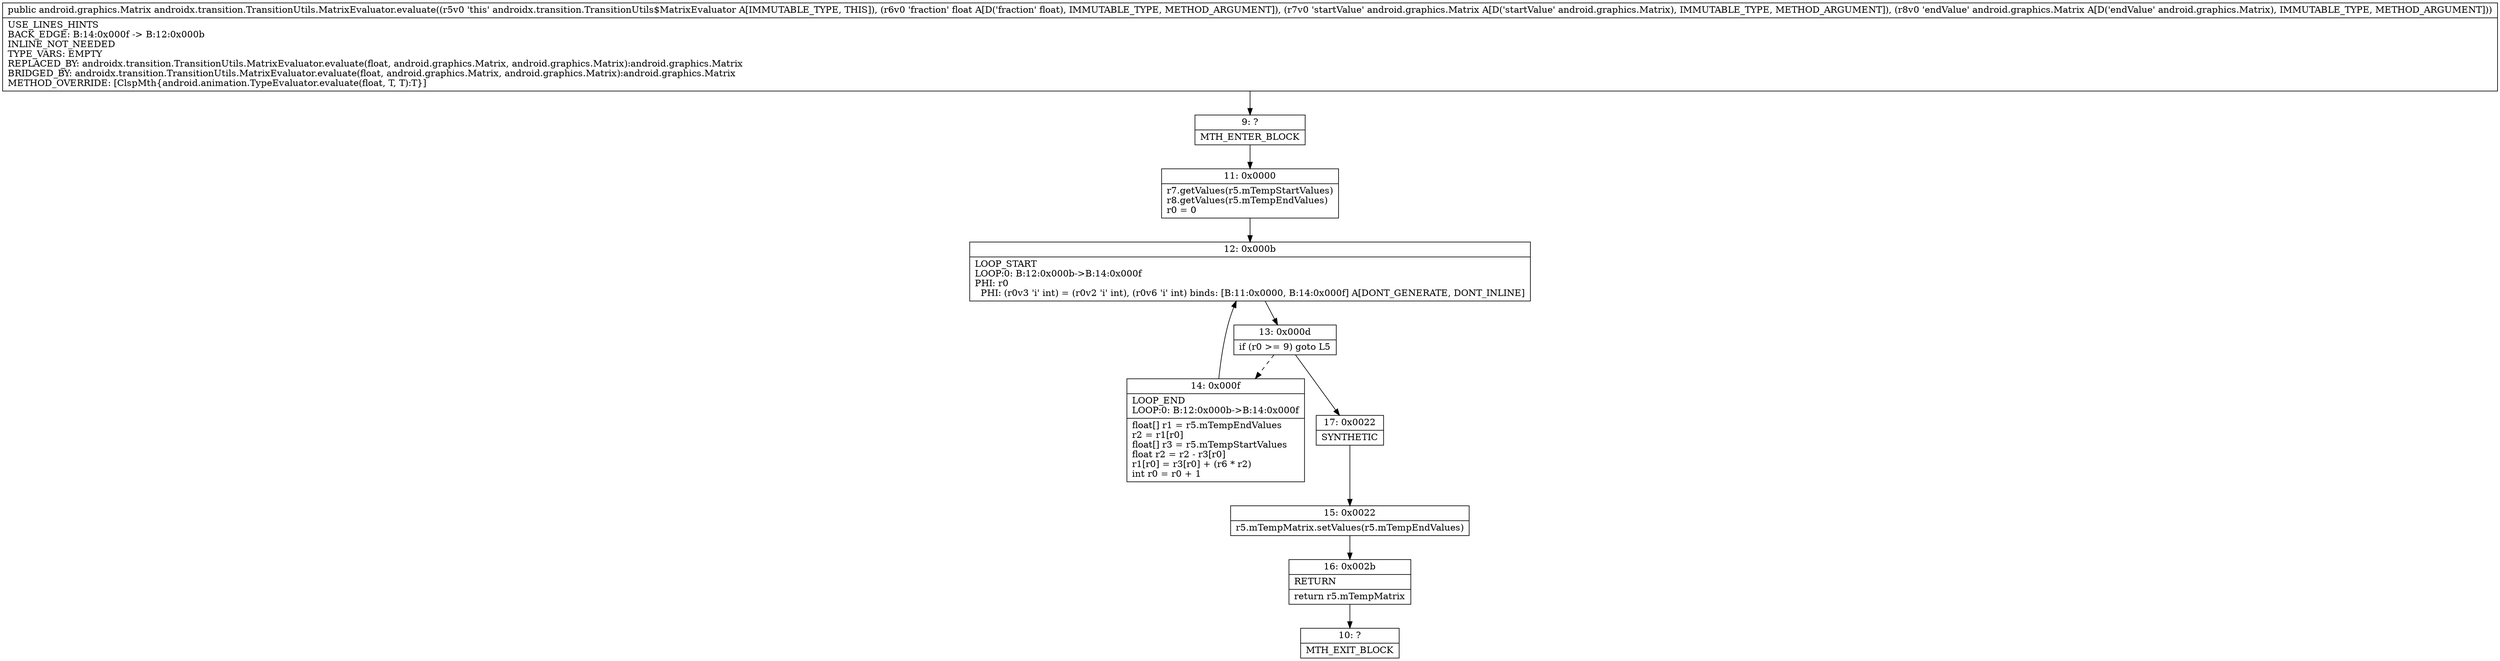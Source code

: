 digraph "CFG forandroidx.transition.TransitionUtils.MatrixEvaluator.evaluate(FLandroid\/graphics\/Matrix;Landroid\/graphics\/Matrix;)Landroid\/graphics\/Matrix;" {
Node_9 [shape=record,label="{9\:\ ?|MTH_ENTER_BLOCK\l}"];
Node_11 [shape=record,label="{11\:\ 0x0000|r7.getValues(r5.mTempStartValues)\lr8.getValues(r5.mTempEndValues)\lr0 = 0\l}"];
Node_12 [shape=record,label="{12\:\ 0x000b|LOOP_START\lLOOP:0: B:12:0x000b\-\>B:14:0x000f\lPHI: r0 \l  PHI: (r0v3 'i' int) = (r0v2 'i' int), (r0v6 'i' int) binds: [B:11:0x0000, B:14:0x000f] A[DONT_GENERATE, DONT_INLINE]\l}"];
Node_13 [shape=record,label="{13\:\ 0x000d|if (r0 \>= 9) goto L5\l}"];
Node_14 [shape=record,label="{14\:\ 0x000f|LOOP_END\lLOOP:0: B:12:0x000b\-\>B:14:0x000f\l|float[] r1 = r5.mTempEndValues\lr2 = r1[r0]\lfloat[] r3 = r5.mTempStartValues\lfloat r2 = r2 \- r3[r0]\lr1[r0] = r3[r0] + (r6 * r2)\lint r0 = r0 + 1\l}"];
Node_17 [shape=record,label="{17\:\ 0x0022|SYNTHETIC\l}"];
Node_15 [shape=record,label="{15\:\ 0x0022|r5.mTempMatrix.setValues(r5.mTempEndValues)\l}"];
Node_16 [shape=record,label="{16\:\ 0x002b|RETURN\l|return r5.mTempMatrix\l}"];
Node_10 [shape=record,label="{10\:\ ?|MTH_EXIT_BLOCK\l}"];
MethodNode[shape=record,label="{public android.graphics.Matrix androidx.transition.TransitionUtils.MatrixEvaluator.evaluate((r5v0 'this' androidx.transition.TransitionUtils$MatrixEvaluator A[IMMUTABLE_TYPE, THIS]), (r6v0 'fraction' float A[D('fraction' float), IMMUTABLE_TYPE, METHOD_ARGUMENT]), (r7v0 'startValue' android.graphics.Matrix A[D('startValue' android.graphics.Matrix), IMMUTABLE_TYPE, METHOD_ARGUMENT]), (r8v0 'endValue' android.graphics.Matrix A[D('endValue' android.graphics.Matrix), IMMUTABLE_TYPE, METHOD_ARGUMENT]))  | USE_LINES_HINTS\lBACK_EDGE: B:14:0x000f \-\> B:12:0x000b\lINLINE_NOT_NEEDED\lTYPE_VARS: EMPTY\lREPLACED_BY: androidx.transition.TransitionUtils.MatrixEvaluator.evaluate(float, android.graphics.Matrix, android.graphics.Matrix):android.graphics.Matrix\lBRIDGED_BY: androidx.transition.TransitionUtils.MatrixEvaluator.evaluate(float, android.graphics.Matrix, android.graphics.Matrix):android.graphics.Matrix\lMETHOD_OVERRIDE: [ClspMth\{android.animation.TypeEvaluator.evaluate(float, T, T):T\}]\l}"];
MethodNode -> Node_9;Node_9 -> Node_11;
Node_11 -> Node_12;
Node_12 -> Node_13;
Node_13 -> Node_14[style=dashed];
Node_13 -> Node_17;
Node_14 -> Node_12;
Node_17 -> Node_15;
Node_15 -> Node_16;
Node_16 -> Node_10;
}

